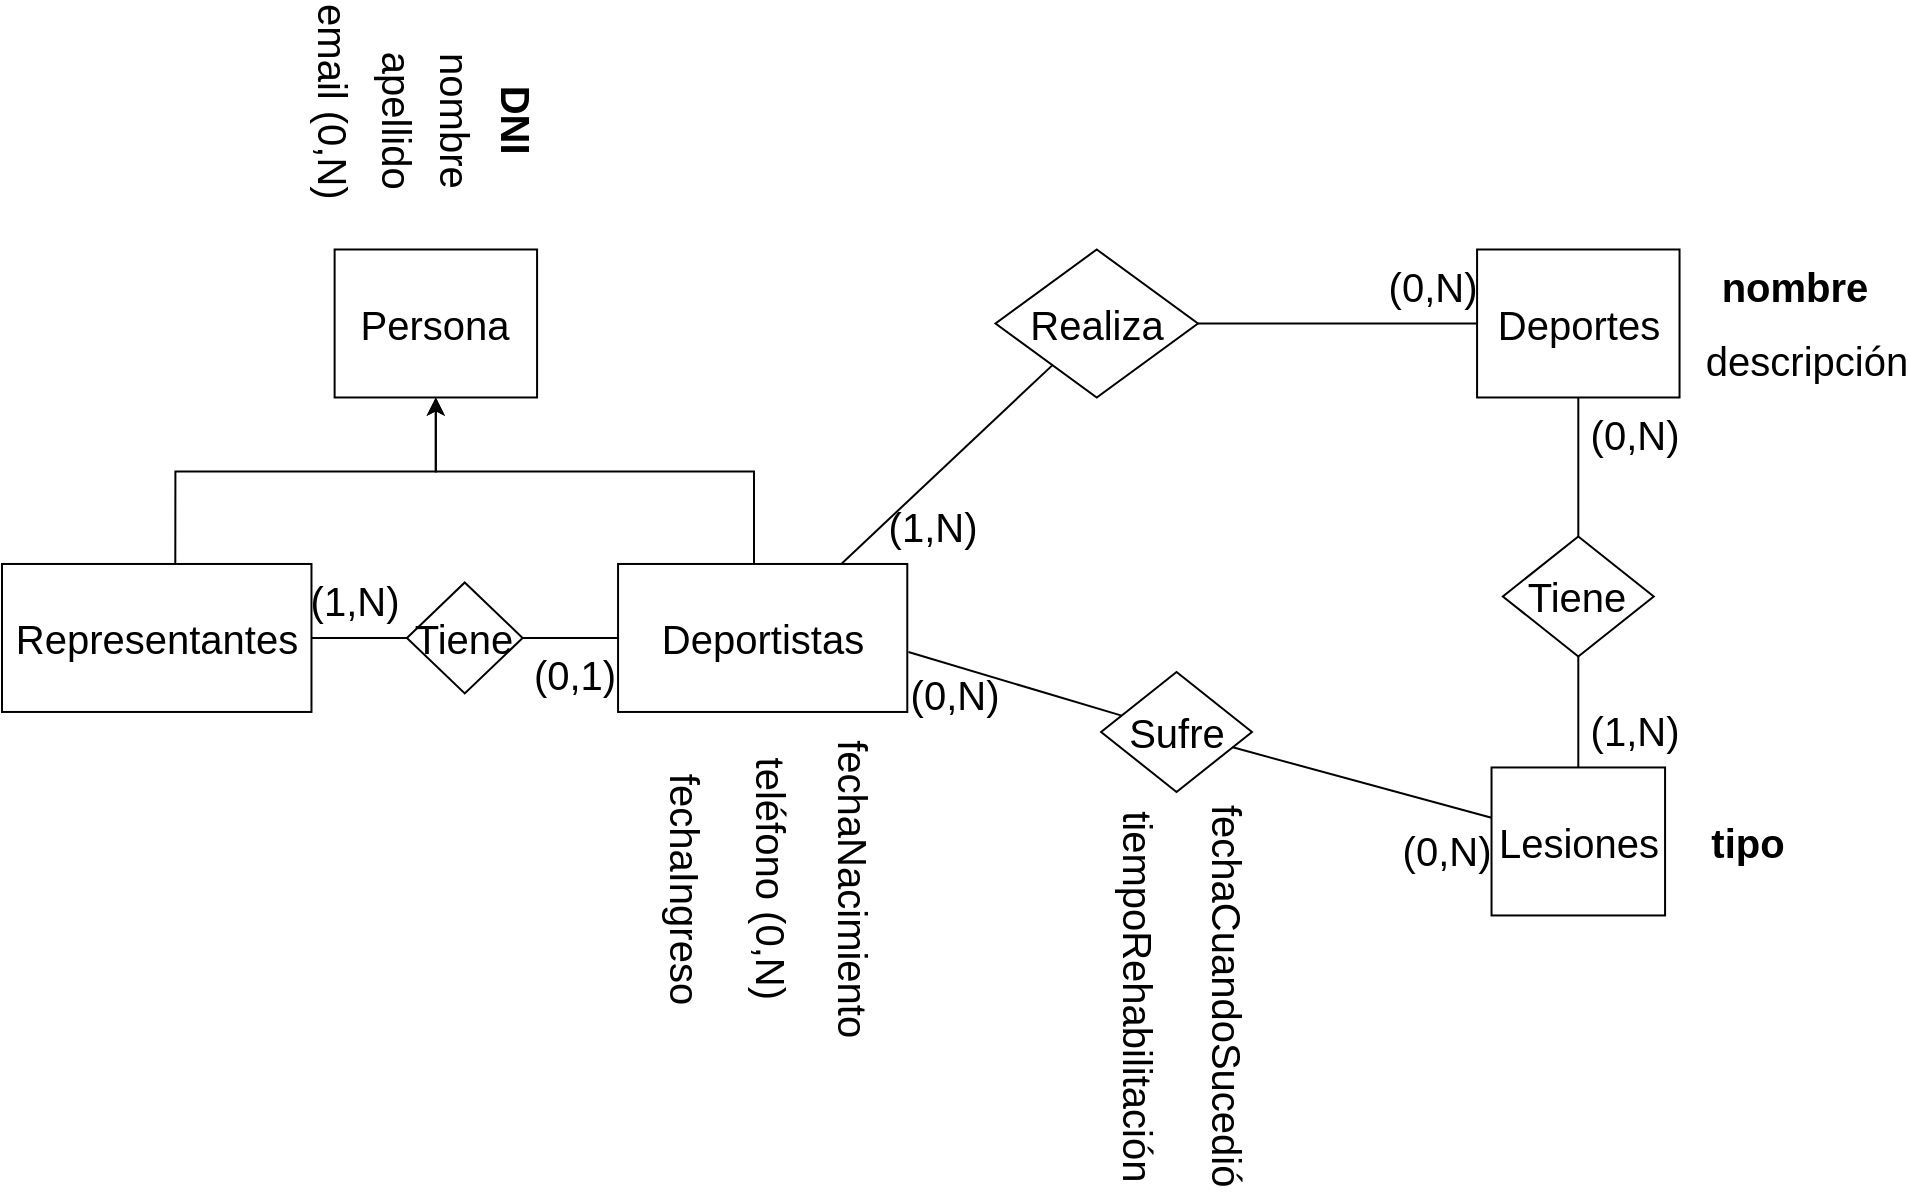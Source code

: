 <mxfile version="21.7.2" type="device">
  <diagram name="Página-1" id="WjvzGKE3d6Izgvb9rn6n">
    <mxGraphModel dx="1358" dy="860" grid="1" gridSize="10" guides="1" tooltips="1" connect="0" arrows="1" fold="1" page="1" pageScale="1" pageWidth="1169" pageHeight="827" background="#ffffff" math="0" shadow="0">
      <root>
        <mxCell id="0" />
        <mxCell id="1" parent="0" />
        <mxCell id="1TlXe4W4mp4F-W0AQaZr-69" value="Persona" style="whiteSpace=wrap;html=1;align=center;fontSize=20;" parent="1" vertex="1">
          <mxGeometry x="281.308" y="258.743" width="101.231" height="73.997" as="geometry" />
        </mxCell>
        <mxCell id="1TlXe4W4mp4F-W0AQaZr-70" value="Deportes" style="whiteSpace=wrap;html=1;align=center;fontSize=20;" parent="1" vertex="1">
          <mxGeometry x="852.538" y="258.743" width="101.231" height="73.997" as="geometry" />
        </mxCell>
        <mxCell id="1TlXe4W4mp4F-W0AQaZr-72" value="Realiza" style="shape=rhombus;perimeter=rhombusPerimeter;whiteSpace=wrap;html=1;align=center;fontSize=20;" parent="1" vertex="1">
          <mxGeometry x="611.754" y="258.743" width="101.231" height="73.997" as="geometry" />
        </mxCell>
        <mxCell id="1TlXe4W4mp4F-W0AQaZr-73" value="&lt;b style=&quot;font-size: 20px;&quot;&gt;DNI&lt;/b&gt;" style="text;html=1;strokeColor=none;fillColor=none;align=center;verticalAlign=middle;whiteSpace=wrap;rounded=0;rotation=90;fontSize=20;" parent="1" vertex="1">
          <mxGeometry x="329.031" y="175.497" width="86.769" height="36.998" as="geometry" />
        </mxCell>
        <mxCell id="1TlXe4W4mp4F-W0AQaZr-76" value="fechaNacimiento" style="text;html=1;strokeColor=none;fillColor=none;align=center;verticalAlign=middle;whiteSpace=wrap;rounded=0;rotation=90;fontSize=20;" parent="1" vertex="1">
          <mxGeometry x="469" y="560" width="144.77" height="37" as="geometry" />
        </mxCell>
        <mxCell id="1TlXe4W4mp4F-W0AQaZr-78" value="teléfono (0,N)" style="text;html=1;strokeColor=none;fillColor=none;align=center;verticalAlign=middle;whiteSpace=wrap;rounded=0;rotation=90;fontSize=20;" parent="1" vertex="1">
          <mxGeometry x="423.03" y="554.73" width="153.59" height="37" as="geometry" />
        </mxCell>
        <mxCell id="1TlXe4W4mp4F-W0AQaZr-79" value="email (0,N)" style="text;html=1;strokeColor=none;fillColor=none;align=center;verticalAlign=middle;whiteSpace=wrap;rounded=0;rotation=90;fontSize=20;" parent="1" vertex="1">
          <mxGeometry x="230.692" y="166.248" width="101.231" height="36.998" as="geometry" />
        </mxCell>
        <mxCell id="1TlXe4W4mp4F-W0AQaZr-80" value="fechaIngreso" style="text;html=1;strokeColor=none;fillColor=none;align=center;verticalAlign=middle;whiteSpace=wrap;rounded=0;rotation=90;fontSize=20;" parent="1" vertex="1">
          <mxGeometry x="394.92" y="560" width="125.65" height="37" as="geometry" />
        </mxCell>
        <mxCell id="1TlXe4W4mp4F-W0AQaZr-82" value="&lt;b style=&quot;font-size: 20px;&quot;&gt;nombre&lt;/b&gt;" style="text;html=1;strokeColor=none;fillColor=none;align=center;verticalAlign=middle;whiteSpace=wrap;rounded=0;fontSize=20;" parent="1" vertex="1">
          <mxGeometry x="968.231" y="258.743" width="86.769" height="36.998" as="geometry" />
        </mxCell>
        <mxCell id="1TlXe4W4mp4F-W0AQaZr-83" value="descripción" style="text;html=1;strokeColor=none;fillColor=none;align=center;verticalAlign=middle;whiteSpace=wrap;rounded=0;fontSize=20;" parent="1" vertex="1">
          <mxGeometry x="973.541" y="295.742" width="86.769" height="36.998" as="geometry" />
        </mxCell>
        <mxCell id="1TlXe4W4mp4F-W0AQaZr-85" value="Representantes" style="whiteSpace=wrap;html=1;align=center;fontSize=20;" parent="1" vertex="1">
          <mxGeometry x="115" y="415.986" width="154.738" height="73.997" as="geometry" />
        </mxCell>
        <mxCell id="1TlXe4W4mp4F-W0AQaZr-94" value="" style="edgeStyle=orthogonalEdgeStyle;rounded=0;orthogonalLoop=1;jettySize=auto;html=1;fontSize=20;" parent="1" source="1TlXe4W4mp4F-W0AQaZr-86" target="1TlXe4W4mp4F-W0AQaZr-69" edge="1">
          <mxGeometry relative="1" as="geometry">
            <mxPoint x="205.385" y="267.993" as="targetPoint" />
            <Array as="points">
              <mxPoint x="491" y="369.738" />
              <mxPoint x="331.923" y="369.738" />
            </Array>
          </mxGeometry>
        </mxCell>
        <mxCell id="1TlXe4W4mp4F-W0AQaZr-86" value="Deportistas" style="whiteSpace=wrap;html=1;align=center;fontSize=20;" parent="1" vertex="1">
          <mxGeometry x="423.031" y="415.986" width="144.615" height="73.997" as="geometry" />
        </mxCell>
        <mxCell id="1TlXe4W4mp4F-W0AQaZr-100" value="" style="edgeStyle=orthogonalEdgeStyle;rounded=0;orthogonalLoop=1;jettySize=auto;html=1;exitX=0.56;exitY=0;exitDx=0;exitDy=0;exitPerimeter=0;fontSize=20;" parent="1" source="1TlXe4W4mp4F-W0AQaZr-85" target="1TlXe4W4mp4F-W0AQaZr-69" edge="1">
          <mxGeometry relative="1" as="geometry">
            <mxPoint x="465.692" y="378.988" as="sourcePoint" />
            <mxPoint x="350" y="341.99" as="targetPoint" />
            <Array as="points">
              <mxPoint x="201.769" y="369.738" />
              <mxPoint x="331.923" y="369.738" />
            </Array>
          </mxGeometry>
        </mxCell>
        <mxCell id="1TlXe4W4mp4F-W0AQaZr-103" value="" style="endArrow=none;html=1;rounded=0;fontSize=20;" parent="1" source="1TlXe4W4mp4F-W0AQaZr-86" target="1TlXe4W4mp4F-W0AQaZr-72" edge="1">
          <mxGeometry relative="1" as="geometry">
            <mxPoint x="592.231" y="369.738" as="sourcePoint" />
            <mxPoint x="823.615" y="369.738" as="targetPoint" />
          </mxGeometry>
        </mxCell>
        <mxCell id="1TlXe4W4mp4F-W0AQaZr-104" value="" style="endArrow=none;html=1;rounded=0;fontSize=20;" parent="1" source="1TlXe4W4mp4F-W0AQaZr-72" target="1TlXe4W4mp4F-W0AQaZr-70" edge="1">
          <mxGeometry relative="1" as="geometry">
            <mxPoint x="521.369" y="434.485" as="sourcePoint" />
            <mxPoint x="652.969" y="332.74" as="targetPoint" />
          </mxGeometry>
        </mxCell>
        <mxCell id="1TlXe4W4mp4F-W0AQaZr-105" value="(0,N)" style="text;html=1;strokeColor=none;fillColor=none;align=center;verticalAlign=middle;whiteSpace=wrap;rounded=0;fontSize=20;" parent="1" vertex="1">
          <mxGeometry x="809.154" y="258.743" width="43.385" height="36.998" as="geometry" />
        </mxCell>
        <mxCell id="1TlXe4W4mp4F-W0AQaZr-106" value="(1,N)" style="text;html=1;strokeColor=none;fillColor=none;align=center;verticalAlign=middle;whiteSpace=wrap;rounded=0;fontSize=20;" parent="1" vertex="1">
          <mxGeometry x="269.738" y="415.986" width="43.385" height="36.998" as="geometry" />
        </mxCell>
        <mxCell id="1TlXe4W4mp4F-W0AQaZr-108" value="Tiene" style="shape=rhombus;perimeter=rhombusPerimeter;whiteSpace=wrap;html=1;align=center;fontSize=20;" parent="1" vertex="1">
          <mxGeometry x="317.462" y="425.236" width="57.846" height="55.497" as="geometry" />
        </mxCell>
        <mxCell id="1TlXe4W4mp4F-W0AQaZr-110" value="" style="endArrow=none;html=1;rounded=0;fontSize=20;" parent="1" source="1TlXe4W4mp4F-W0AQaZr-85" target="1TlXe4W4mp4F-W0AQaZr-108" edge="1">
          <mxGeometry relative="1" as="geometry">
            <mxPoint x="548.846" y="434.485" as="sourcePoint" />
            <mxPoint x="654.415" y="334.59" as="targetPoint" />
          </mxGeometry>
        </mxCell>
        <mxCell id="1TlXe4W4mp4F-W0AQaZr-111" value="" style="endArrow=none;html=1;rounded=0;fontSize=20;" parent="1" source="1TlXe4W4mp4F-W0AQaZr-108" target="1TlXe4W4mp4F-W0AQaZr-86" edge="1">
          <mxGeometry relative="1" as="geometry">
            <mxPoint x="284.2" y="471.483" as="sourcePoint" />
            <mxPoint x="340.6" y="471.483" as="targetPoint" />
          </mxGeometry>
        </mxCell>
        <mxCell id="1TlXe4W4mp4F-W0AQaZr-112" value="(0,1)" style="text;html=1;strokeColor=none;fillColor=none;align=center;verticalAlign=middle;whiteSpace=wrap;rounded=0;fontSize=20;" parent="1" vertex="1">
          <mxGeometry x="379.646" y="452.986" width="43.385" height="36.998" as="geometry" />
        </mxCell>
        <mxCell id="1TlXe4W4mp4F-W0AQaZr-113" value="Lesiones" style="whiteSpace=wrap;html=1;align=center;fontSize=20;" parent="1" vertex="1">
          <mxGeometry x="859.765" y="517.734" width="86.769" height="73.997" as="geometry" />
        </mxCell>
        <mxCell id="1TlXe4W4mp4F-W0AQaZr-115" value="Sufre" style="shape=rhombus;perimeter=rhombusPerimeter;whiteSpace=wrap;html=1;align=center;fontSize=20;" parent="1" vertex="1">
          <mxGeometry x="664.54" y="470" width="75.46" height="60" as="geometry" />
        </mxCell>
        <mxCell id="1TlXe4W4mp4F-W0AQaZr-116" value="" style="endArrow=none;html=1;rounded=0;fontSize=20;" parent="1" source="1TlXe4W4mp4F-W0AQaZr-115" target="1TlXe4W4mp4F-W0AQaZr-113" edge="1">
          <mxGeometry relative="1" as="geometry">
            <mxPoint x="664.538" y="489.983" as="sourcePoint" />
            <mxPoint x="331.923" y="471.483" as="targetPoint" />
          </mxGeometry>
        </mxCell>
        <mxCell id="1TlXe4W4mp4F-W0AQaZr-117" value="" style="endArrow=none;html=1;rounded=0;fontSize=20;exitX=1.004;exitY=0.595;exitDx=0;exitDy=0;exitPerimeter=0;" parent="1" target="1TlXe4W4mp4F-W0AQaZr-115" edge="1" source="1TlXe4W4mp4F-W0AQaZr-86">
          <mxGeometry relative="1" as="geometry">
            <mxPoint x="563.308" y="462.234" as="sourcePoint" />
            <mxPoint x="650.077" y="573.229" as="targetPoint" />
          </mxGeometry>
        </mxCell>
        <mxCell id="1TlXe4W4mp4F-W0AQaZr-119" value="(0,N)" style="text;html=1;strokeColor=none;fillColor=none;align=center;verticalAlign=middle;whiteSpace=wrap;rounded=0;fontSize=20;" parent="1" vertex="1">
          <mxGeometry x="570.386" y="462.233" width="43.385" height="36.998" as="geometry" />
        </mxCell>
        <mxCell id="1TlXe4W4mp4F-W0AQaZr-120" value="&lt;span style=&quot;font-size: 20px;&quot;&gt;&lt;b&gt;tipo&lt;/b&gt;&lt;/span&gt;" style="text;html=1;strokeColor=none;fillColor=none;align=center;verticalAlign=middle;whiteSpace=wrap;rounded=0;fontSize=20;" parent="1" vertex="1">
          <mxGeometry x="960" y="540.47" width="56.23" height="28.52" as="geometry" />
        </mxCell>
        <mxCell id="1TlXe4W4mp4F-W0AQaZr-122" value="(0,N)" style="text;html=1;strokeColor=none;fillColor=none;align=center;verticalAlign=middle;whiteSpace=wrap;rounded=0;fontSize=20;" parent="1" vertex="1">
          <mxGeometry x="816.381" y="540.474" width="43.385" height="36.998" as="geometry" />
        </mxCell>
        <mxCell id="1TlXe4W4mp4F-W0AQaZr-123" value="(1,N)" style="text;html=1;strokeColor=none;fillColor=none;align=center;verticalAlign=middle;whiteSpace=wrap;rounded=0;fontSize=20;" parent="1" vertex="1">
          <mxGeometry x="558.969" y="378.988" width="43.385" height="36.998" as="geometry" />
        </mxCell>
        <mxCell id="1TlXe4W4mp4F-W0AQaZr-150" value="nombre" style="text;html=1;strokeColor=none;fillColor=none;align=center;verticalAlign=middle;whiteSpace=wrap;rounded=0;rotation=90;fontSize=20;" parent="1" vertex="1">
          <mxGeometry x="298.662" y="175.497" width="86.769" height="36.998" as="geometry" />
        </mxCell>
        <mxCell id="1TlXe4W4mp4F-W0AQaZr-151" value="apellido" style="text;html=1;strokeColor=none;fillColor=none;align=center;verticalAlign=middle;whiteSpace=wrap;rounded=0;rotation=90;fontSize=20;" parent="1" vertex="1">
          <mxGeometry x="269.738" y="175.497" width="86.769" height="36.998" as="geometry" />
        </mxCell>
        <mxCell id="Wfk1EWcaY0-496u0I7OT-1" value="fechaCuandoSucedió" style="text;html=1;strokeColor=none;fillColor=none;align=center;verticalAlign=middle;whiteSpace=wrap;rounded=0;rotation=90;fontSize=20;" vertex="1" parent="1">
          <mxGeometry x="630" y="613.83" width="195.46" height="37" as="geometry" />
        </mxCell>
        <mxCell id="Wfk1EWcaY0-496u0I7OT-2" value="tiempoRehabilitación" style="text;html=1;strokeColor=none;fillColor=none;align=center;verticalAlign=middle;whiteSpace=wrap;rounded=0;rotation=90;fontSize=20;" vertex="1" parent="1">
          <mxGeometry x="588.93" y="613.83" width="188.97" height="37" as="geometry" />
        </mxCell>
        <mxCell id="Wfk1EWcaY0-496u0I7OT-3" value="" style="endArrow=none;html=1;rounded=0;fontSize=20;" edge="1" parent="1" source="Wfk1EWcaY0-496u0I7OT-5" target="1TlXe4W4mp4F-W0AQaZr-70">
          <mxGeometry relative="1" as="geometry">
            <mxPoint x="675.23" y="425.24" as="sourcePoint" />
            <mxPoint x="780.23" y="326.24" as="targetPoint" />
          </mxGeometry>
        </mxCell>
        <mxCell id="Wfk1EWcaY0-496u0I7OT-5" value="Tiene" style="shape=rhombus;perimeter=rhombusPerimeter;whiteSpace=wrap;html=1;align=center;fontSize=20;" vertex="1" parent="1">
          <mxGeometry x="865.42" y="402.23" width="75.46" height="60" as="geometry" />
        </mxCell>
        <mxCell id="Wfk1EWcaY0-496u0I7OT-6" value="" style="endArrow=none;html=1;rounded=0;fontSize=20;" edge="1" parent="1" source="1TlXe4W4mp4F-W0AQaZr-113" target="Wfk1EWcaY0-496u0I7OT-5">
          <mxGeometry relative="1" as="geometry">
            <mxPoint x="902.38" y="517.73" as="sourcePoint" />
            <mxPoint x="902.38" y="448.73" as="targetPoint" />
          </mxGeometry>
        </mxCell>
        <mxCell id="Wfk1EWcaY0-496u0I7OT-7" value="(0,N)" style="text;html=1;strokeColor=none;fillColor=none;align=center;verticalAlign=middle;whiteSpace=wrap;rounded=0;fontSize=20;" vertex="1" parent="1">
          <mxGeometry x="910.384" y="332.743" width="43.385" height="36.998" as="geometry" />
        </mxCell>
        <mxCell id="Wfk1EWcaY0-496u0I7OT-8" value="(1,N)" style="text;html=1;strokeColor=none;fillColor=none;align=center;verticalAlign=middle;whiteSpace=wrap;rounded=0;fontSize=20;" vertex="1" parent="1">
          <mxGeometry x="910.384" y="480.733" width="43.385" height="36.998" as="geometry" />
        </mxCell>
      </root>
    </mxGraphModel>
  </diagram>
</mxfile>
